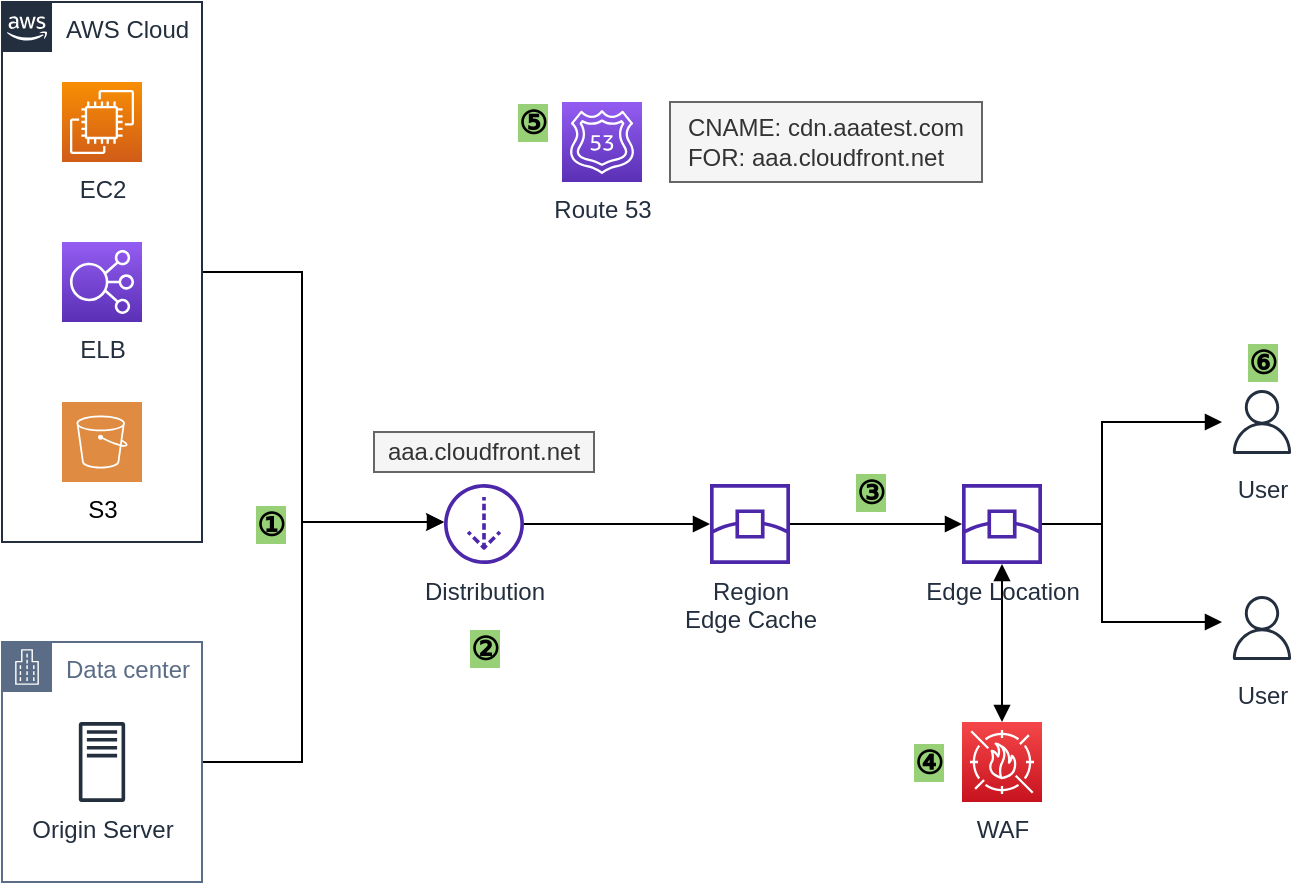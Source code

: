 <mxfile version="20.6.2" type="device"><diagram id="CTwV7IZg_jusskM6c_QQ" name="페이지-1"><mxGraphModel dx="1122" dy="892" grid="1" gridSize="10" guides="1" tooltips="1" connect="1" arrows="1" fold="1" page="1" pageScale="1" pageWidth="827" pageHeight="1169" math="0" shadow="0"><root><mxCell id="0"/><mxCell id="1" parent="0"/><mxCell id="Gvgwa6DAA-8gmv1bTozi-17" style="edgeStyle=orthogonalEdgeStyle;rounded=0;orthogonalLoop=1;jettySize=auto;html=1;exitX=1;exitY=0.5;exitDx=0;exitDy=0;" edge="1" parent="1" source="Gvgwa6DAA-8gmv1bTozi-1" target="Gvgwa6DAA-8gmv1bTozi-9"><mxGeometry relative="1" as="geometry"><Array as="points"><mxPoint x="230" y="225"/><mxPoint x="230" y="350"/></Array></mxGeometry></mxCell><mxCell id="Gvgwa6DAA-8gmv1bTozi-1" value="AWS Cloud" style="points=[[0,0],[0.25,0],[0.5,0],[0.75,0],[1,0],[1,0.25],[1,0.5],[1,0.75],[1,1],[0.75,1],[0.5,1],[0.25,1],[0,1],[0,0.75],[0,0.5],[0,0.25]];outlineConnect=0;gradientColor=none;html=1;whiteSpace=wrap;fontSize=12;fontStyle=0;container=1;pointerEvents=0;collapsible=0;recursiveResize=0;shape=mxgraph.aws4.group;grIcon=mxgraph.aws4.group_aws_cloud_alt;strokeColor=#232F3E;fillColor=none;verticalAlign=top;align=left;spacingLeft=30;fontColor=#232F3E;dashed=0;" vertex="1" parent="1"><mxGeometry x="80" y="90" width="100" height="270" as="geometry"/></mxCell><mxCell id="Gvgwa6DAA-8gmv1bTozi-2" value="EC2&lt;br&gt;" style="sketch=0;points=[[0,0,0],[0.25,0,0],[0.5,0,0],[0.75,0,0],[1,0,0],[0,1,0],[0.25,1,0],[0.5,1,0],[0.75,1,0],[1,1,0],[0,0.25,0],[0,0.5,0],[0,0.75,0],[1,0.25,0],[1,0.5,0],[1,0.75,0]];outlineConnect=0;fontColor=#232F3E;gradientColor=#F78E04;gradientDirection=north;fillColor=#D05C17;strokeColor=#ffffff;dashed=0;verticalLabelPosition=bottom;verticalAlign=top;align=center;html=1;fontSize=12;fontStyle=0;aspect=fixed;shape=mxgraph.aws4.resourceIcon;resIcon=mxgraph.aws4.ec2;" vertex="1" parent="Gvgwa6DAA-8gmv1bTozi-1"><mxGeometry x="30" y="40" width="40" height="40" as="geometry"/></mxCell><mxCell id="Gvgwa6DAA-8gmv1bTozi-3" value="ELB" style="sketch=0;points=[[0,0,0],[0.25,0,0],[0.5,0,0],[0.75,0,0],[1,0,0],[0,1,0],[0.25,1,0],[0.5,1,0],[0.75,1,0],[1,1,0],[0,0.25,0],[0,0.5,0],[0,0.75,0],[1,0.25,0],[1,0.5,0],[1,0.75,0]];outlineConnect=0;fontColor=#232F3E;gradientColor=#945DF2;gradientDirection=north;fillColor=#5A30B5;strokeColor=#ffffff;dashed=0;verticalLabelPosition=bottom;verticalAlign=top;align=center;html=1;fontSize=12;fontStyle=0;aspect=fixed;shape=mxgraph.aws4.resourceIcon;resIcon=mxgraph.aws4.elastic_load_balancing;" vertex="1" parent="Gvgwa6DAA-8gmv1bTozi-1"><mxGeometry x="30" y="120" width="40" height="40" as="geometry"/></mxCell><mxCell id="Gvgwa6DAA-8gmv1bTozi-4" value="S3" style="sketch=0;pointerEvents=1;shadow=0;dashed=0;html=1;strokeColor=none;fillColor=#DF8C42;labelPosition=center;verticalLabelPosition=bottom;verticalAlign=top;align=center;outlineConnect=0;shape=mxgraph.veeam2.aws_s3;" vertex="1" parent="Gvgwa6DAA-8gmv1bTozi-1"><mxGeometry x="30" y="200" width="40" height="40" as="geometry"/></mxCell><mxCell id="Gvgwa6DAA-8gmv1bTozi-18" style="edgeStyle=orthogonalEdgeStyle;rounded=0;orthogonalLoop=1;jettySize=auto;html=1;endArrow=block;endFill=1;" edge="1" parent="1" source="Gvgwa6DAA-8gmv1bTozi-5" target="Gvgwa6DAA-8gmv1bTozi-9"><mxGeometry relative="1" as="geometry"><Array as="points"><mxPoint x="230" y="470"/><mxPoint x="230" y="350"/></Array></mxGeometry></mxCell><mxCell id="Gvgwa6DAA-8gmv1bTozi-5" value="Data center" style="points=[[0,0],[0.25,0],[0.5,0],[0.75,0],[1,0],[1,0.25],[1,0.5],[1,0.75],[1,1],[0.75,1],[0.5,1],[0.25,1],[0,1],[0,0.75],[0,0.5],[0,0.25]];outlineConnect=0;gradientColor=none;html=1;whiteSpace=wrap;fontSize=12;fontStyle=0;container=1;pointerEvents=0;collapsible=0;recursiveResize=0;shape=mxgraph.aws4.group;grIcon=mxgraph.aws4.group_corporate_data_center;strokeColor=#5A6C86;fillColor=none;verticalAlign=top;align=left;spacingLeft=30;fontColor=#5A6C86;dashed=0;" vertex="1" parent="1"><mxGeometry x="80" y="410" width="100" height="120" as="geometry"/></mxCell><mxCell id="Gvgwa6DAA-8gmv1bTozi-6" value="Origin Server" style="sketch=0;outlineConnect=0;fontColor=#232F3E;gradientColor=none;fillColor=#232F3D;strokeColor=none;dashed=0;verticalLabelPosition=bottom;verticalAlign=top;align=center;html=1;fontSize=12;fontStyle=0;pointerEvents=1;shape=mxgraph.aws4.traditional_server;" vertex="1" parent="Gvgwa6DAA-8gmv1bTozi-5"><mxGeometry x="30" y="40" width="40" height="40" as="geometry"/></mxCell><mxCell id="Gvgwa6DAA-8gmv1bTozi-8" value="Route 53" style="sketch=0;points=[[0,0,0],[0.25,0,0],[0.5,0,0],[0.75,0,0],[1,0,0],[0,1,0],[0.25,1,0],[0.5,1,0],[0.75,1,0],[1,1,0],[0,0.25,0],[0,0.5,0],[0,0.75,0],[1,0.25,0],[1,0.5,0],[1,0.75,0]];outlineConnect=0;fontColor=#232F3E;gradientColor=#945DF2;gradientDirection=north;fillColor=#5A30B5;strokeColor=#ffffff;dashed=0;verticalLabelPosition=bottom;verticalAlign=top;align=center;html=1;fontSize=12;fontStyle=0;aspect=fixed;shape=mxgraph.aws4.resourceIcon;resIcon=mxgraph.aws4.route_53;" vertex="1" parent="1"><mxGeometry x="360" y="140" width="40" height="40" as="geometry"/></mxCell><mxCell id="Gvgwa6DAA-8gmv1bTozi-20" style="edgeStyle=orthogonalEdgeStyle;rounded=0;orthogonalLoop=1;jettySize=auto;html=1;endArrow=block;endFill=1;" edge="1" parent="1" source="Gvgwa6DAA-8gmv1bTozi-9" target="Gvgwa6DAA-8gmv1bTozi-10"><mxGeometry relative="1" as="geometry"/></mxCell><mxCell id="Gvgwa6DAA-8gmv1bTozi-9" value="Distribution" style="sketch=0;outlineConnect=0;fontColor=#232F3E;gradientColor=none;fillColor=#4D27AA;strokeColor=none;dashed=0;verticalLabelPosition=bottom;verticalAlign=top;align=center;html=1;fontSize=12;fontStyle=0;aspect=fixed;pointerEvents=1;shape=mxgraph.aws4.download_distribution;" vertex="1" parent="1"><mxGeometry x="301" y="331" width="40" height="40" as="geometry"/></mxCell><mxCell id="Gvgwa6DAA-8gmv1bTozi-21" style="edgeStyle=orthogonalEdgeStyle;rounded=0;orthogonalLoop=1;jettySize=auto;html=1;endArrow=block;endFill=1;" edge="1" parent="1" source="Gvgwa6DAA-8gmv1bTozi-10" target="Gvgwa6DAA-8gmv1bTozi-12"><mxGeometry relative="1" as="geometry"/></mxCell><mxCell id="Gvgwa6DAA-8gmv1bTozi-10" value="Region&lt;br&gt;Edge Cache" style="sketch=0;outlineConnect=0;fontColor=#232F3E;gradientColor=none;fillColor=#4D27AA;strokeColor=none;dashed=0;verticalLabelPosition=bottom;verticalAlign=top;align=center;html=1;fontSize=12;fontStyle=0;aspect=fixed;pointerEvents=1;shape=mxgraph.aws4.edge_location;" vertex="1" parent="1"><mxGeometry x="434" y="331" width="40" height="40" as="geometry"/></mxCell><mxCell id="Gvgwa6DAA-8gmv1bTozi-11" value="WAF" style="sketch=0;points=[[0,0,0],[0.25,0,0],[0.5,0,0],[0.75,0,0],[1,0,0],[0,1,0],[0.25,1,0],[0.5,1,0],[0.75,1,0],[1,1,0],[0,0.25,0],[0,0.5,0],[0,0.75,0],[1,0.25,0],[1,0.5,0],[1,0.75,0]];outlineConnect=0;fontColor=#232F3E;gradientColor=#F54749;gradientDirection=north;fillColor=#C7131F;strokeColor=#ffffff;dashed=0;verticalLabelPosition=bottom;verticalAlign=top;align=center;html=1;fontSize=12;fontStyle=0;aspect=fixed;shape=mxgraph.aws4.resourceIcon;resIcon=mxgraph.aws4.waf;" vertex="1" parent="1"><mxGeometry x="560" y="450" width="40" height="40" as="geometry"/></mxCell><mxCell id="Gvgwa6DAA-8gmv1bTozi-22" style="edgeStyle=orthogonalEdgeStyle;rounded=0;orthogonalLoop=1;jettySize=auto;html=1;endArrow=block;endFill=1;startArrow=block;startFill=1;" edge="1" parent="1" source="Gvgwa6DAA-8gmv1bTozi-12" target="Gvgwa6DAA-8gmv1bTozi-11"><mxGeometry relative="1" as="geometry"/></mxCell><mxCell id="Gvgwa6DAA-8gmv1bTozi-23" style="edgeStyle=orthogonalEdgeStyle;rounded=0;orthogonalLoop=1;jettySize=auto;html=1;startArrow=none;startFill=0;endArrow=block;endFill=1;" edge="1" parent="1" source="Gvgwa6DAA-8gmv1bTozi-12" target="Gvgwa6DAA-8gmv1bTozi-14"><mxGeometry relative="1" as="geometry"><Array as="points"><mxPoint x="630" y="351"/><mxPoint x="630" y="300"/></Array></mxGeometry></mxCell><mxCell id="Gvgwa6DAA-8gmv1bTozi-24" style="edgeStyle=orthogonalEdgeStyle;rounded=0;orthogonalLoop=1;jettySize=auto;html=1;startArrow=none;startFill=0;endArrow=block;endFill=1;" edge="1" parent="1" source="Gvgwa6DAA-8gmv1bTozi-12" target="Gvgwa6DAA-8gmv1bTozi-15"><mxGeometry relative="1" as="geometry"><Array as="points"><mxPoint x="630" y="351"/><mxPoint x="630" y="400"/></Array></mxGeometry></mxCell><mxCell id="Gvgwa6DAA-8gmv1bTozi-12" value="Edge Location" style="sketch=0;outlineConnect=0;fontColor=#232F3E;gradientColor=none;fillColor=#4D27AA;strokeColor=none;dashed=0;verticalLabelPosition=bottom;verticalAlign=top;align=center;html=1;fontSize=12;fontStyle=0;aspect=fixed;pointerEvents=1;shape=mxgraph.aws4.edge_location;" vertex="1" parent="1"><mxGeometry x="560" y="331" width="40" height="40" as="geometry"/></mxCell><mxCell id="Gvgwa6DAA-8gmv1bTozi-14" value="User" style="sketch=0;outlineConnect=0;fontColor=#232F3E;gradientColor=none;strokeColor=#232F3E;fillColor=#ffffff;dashed=0;verticalLabelPosition=bottom;verticalAlign=top;align=center;html=1;fontSize=12;fontStyle=0;aspect=fixed;shape=mxgraph.aws4.resourceIcon;resIcon=mxgraph.aws4.user;" vertex="1" parent="1"><mxGeometry x="690" y="280" width="40" height="40" as="geometry"/></mxCell><mxCell id="Gvgwa6DAA-8gmv1bTozi-15" value="User" style="sketch=0;outlineConnect=0;fontColor=#232F3E;gradientColor=none;strokeColor=#232F3E;fillColor=#ffffff;dashed=0;verticalLabelPosition=bottom;verticalAlign=top;align=center;html=1;fontSize=12;fontStyle=0;aspect=fixed;shape=mxgraph.aws4.resourceIcon;resIcon=mxgraph.aws4.user;" vertex="1" parent="1"><mxGeometry x="690" y="383" width="40" height="40" as="geometry"/></mxCell><mxCell id="Gvgwa6DAA-8gmv1bTozi-19" value="aaa.cloudfront.net" style="text;html=1;strokeColor=#666666;fillColor=#f5f5f5;align=center;verticalAlign=middle;whiteSpace=wrap;rounded=0;fontColor=#333333;" vertex="1" parent="1"><mxGeometry x="266" y="305" width="110" height="20" as="geometry"/></mxCell><mxCell id="Gvgwa6DAA-8gmv1bTozi-25" value="CNAME: cdn.aaatest.com&lt;br&gt;&lt;div style=&quot;text-align: left;&quot;&gt;&lt;span style=&quot;background-color: initial;&quot;&gt;FOR: aaa.cloudfront.net&lt;/span&gt;&lt;/div&gt;" style="text;html=1;strokeColor=#666666;fillColor=#f5f5f5;align=center;verticalAlign=middle;whiteSpace=wrap;rounded=0;fontColor=#333333;" vertex="1" parent="1"><mxGeometry x="414" y="140" width="156" height="40" as="geometry"/></mxCell><mxCell id="Gvgwa6DAA-8gmv1bTozi-26" value="&lt;font style=&quot;font-size: 16px;&quot;&gt;&lt;b style=&quot;font-size: 16px;&quot;&gt;①&lt;/b&gt;&lt;/font&gt;" style="text;html=1;strokeColor=none;fillColor=none;align=center;verticalAlign=middle;whiteSpace=wrap;rounded=0;fontSize=16;labelBackgroundColor=#97D077;" vertex="1" parent="1"><mxGeometry x="200" y="341" width="29" height="20" as="geometry"/></mxCell><mxCell id="Gvgwa6DAA-8gmv1bTozi-27" value="&lt;b&gt;②&lt;/b&gt;" style="text;html=1;strokeColor=none;fillColor=none;align=center;verticalAlign=middle;whiteSpace=wrap;rounded=0;fontSize=16;labelBackgroundColor=#97D077;" vertex="1" parent="1"><mxGeometry x="306.5" y="403" width="29" height="20" as="geometry"/></mxCell><mxCell id="Gvgwa6DAA-8gmv1bTozi-28" value="&lt;b&gt;③&lt;/b&gt;" style="text;html=1;strokeColor=none;fillColor=none;align=center;verticalAlign=middle;whiteSpace=wrap;rounded=0;fontSize=16;labelBackgroundColor=#97D077;" vertex="1" parent="1"><mxGeometry x="500" y="325" width="29" height="20" as="geometry"/></mxCell><mxCell id="Gvgwa6DAA-8gmv1bTozi-29" value="&lt;b&gt;⑤&lt;/b&gt;" style="text;html=1;strokeColor=none;fillColor=none;align=center;verticalAlign=middle;whiteSpace=wrap;rounded=0;fontSize=16;labelBackgroundColor=#97D077;" vertex="1" parent="1"><mxGeometry x="331" y="140" width="29" height="20" as="geometry"/></mxCell><mxCell id="Gvgwa6DAA-8gmv1bTozi-30" value="&lt;b&gt;④&lt;/b&gt;" style="text;html=1;strokeColor=none;fillColor=none;align=center;verticalAlign=middle;whiteSpace=wrap;rounded=0;fontSize=16;labelBackgroundColor=#97D077;" vertex="1" parent="1"><mxGeometry x="529" y="460" width="29" height="20" as="geometry"/></mxCell><mxCell id="Gvgwa6DAA-8gmv1bTozi-31" value="&lt;b&gt;⑥&lt;/b&gt;" style="text;html=1;strokeColor=none;fillColor=none;align=center;verticalAlign=middle;whiteSpace=wrap;rounded=0;fontSize=16;labelBackgroundColor=#97D077;" vertex="1" parent="1"><mxGeometry x="695.5" y="260" width="29" height="20" as="geometry"/></mxCell></root></mxGraphModel></diagram></mxfile>